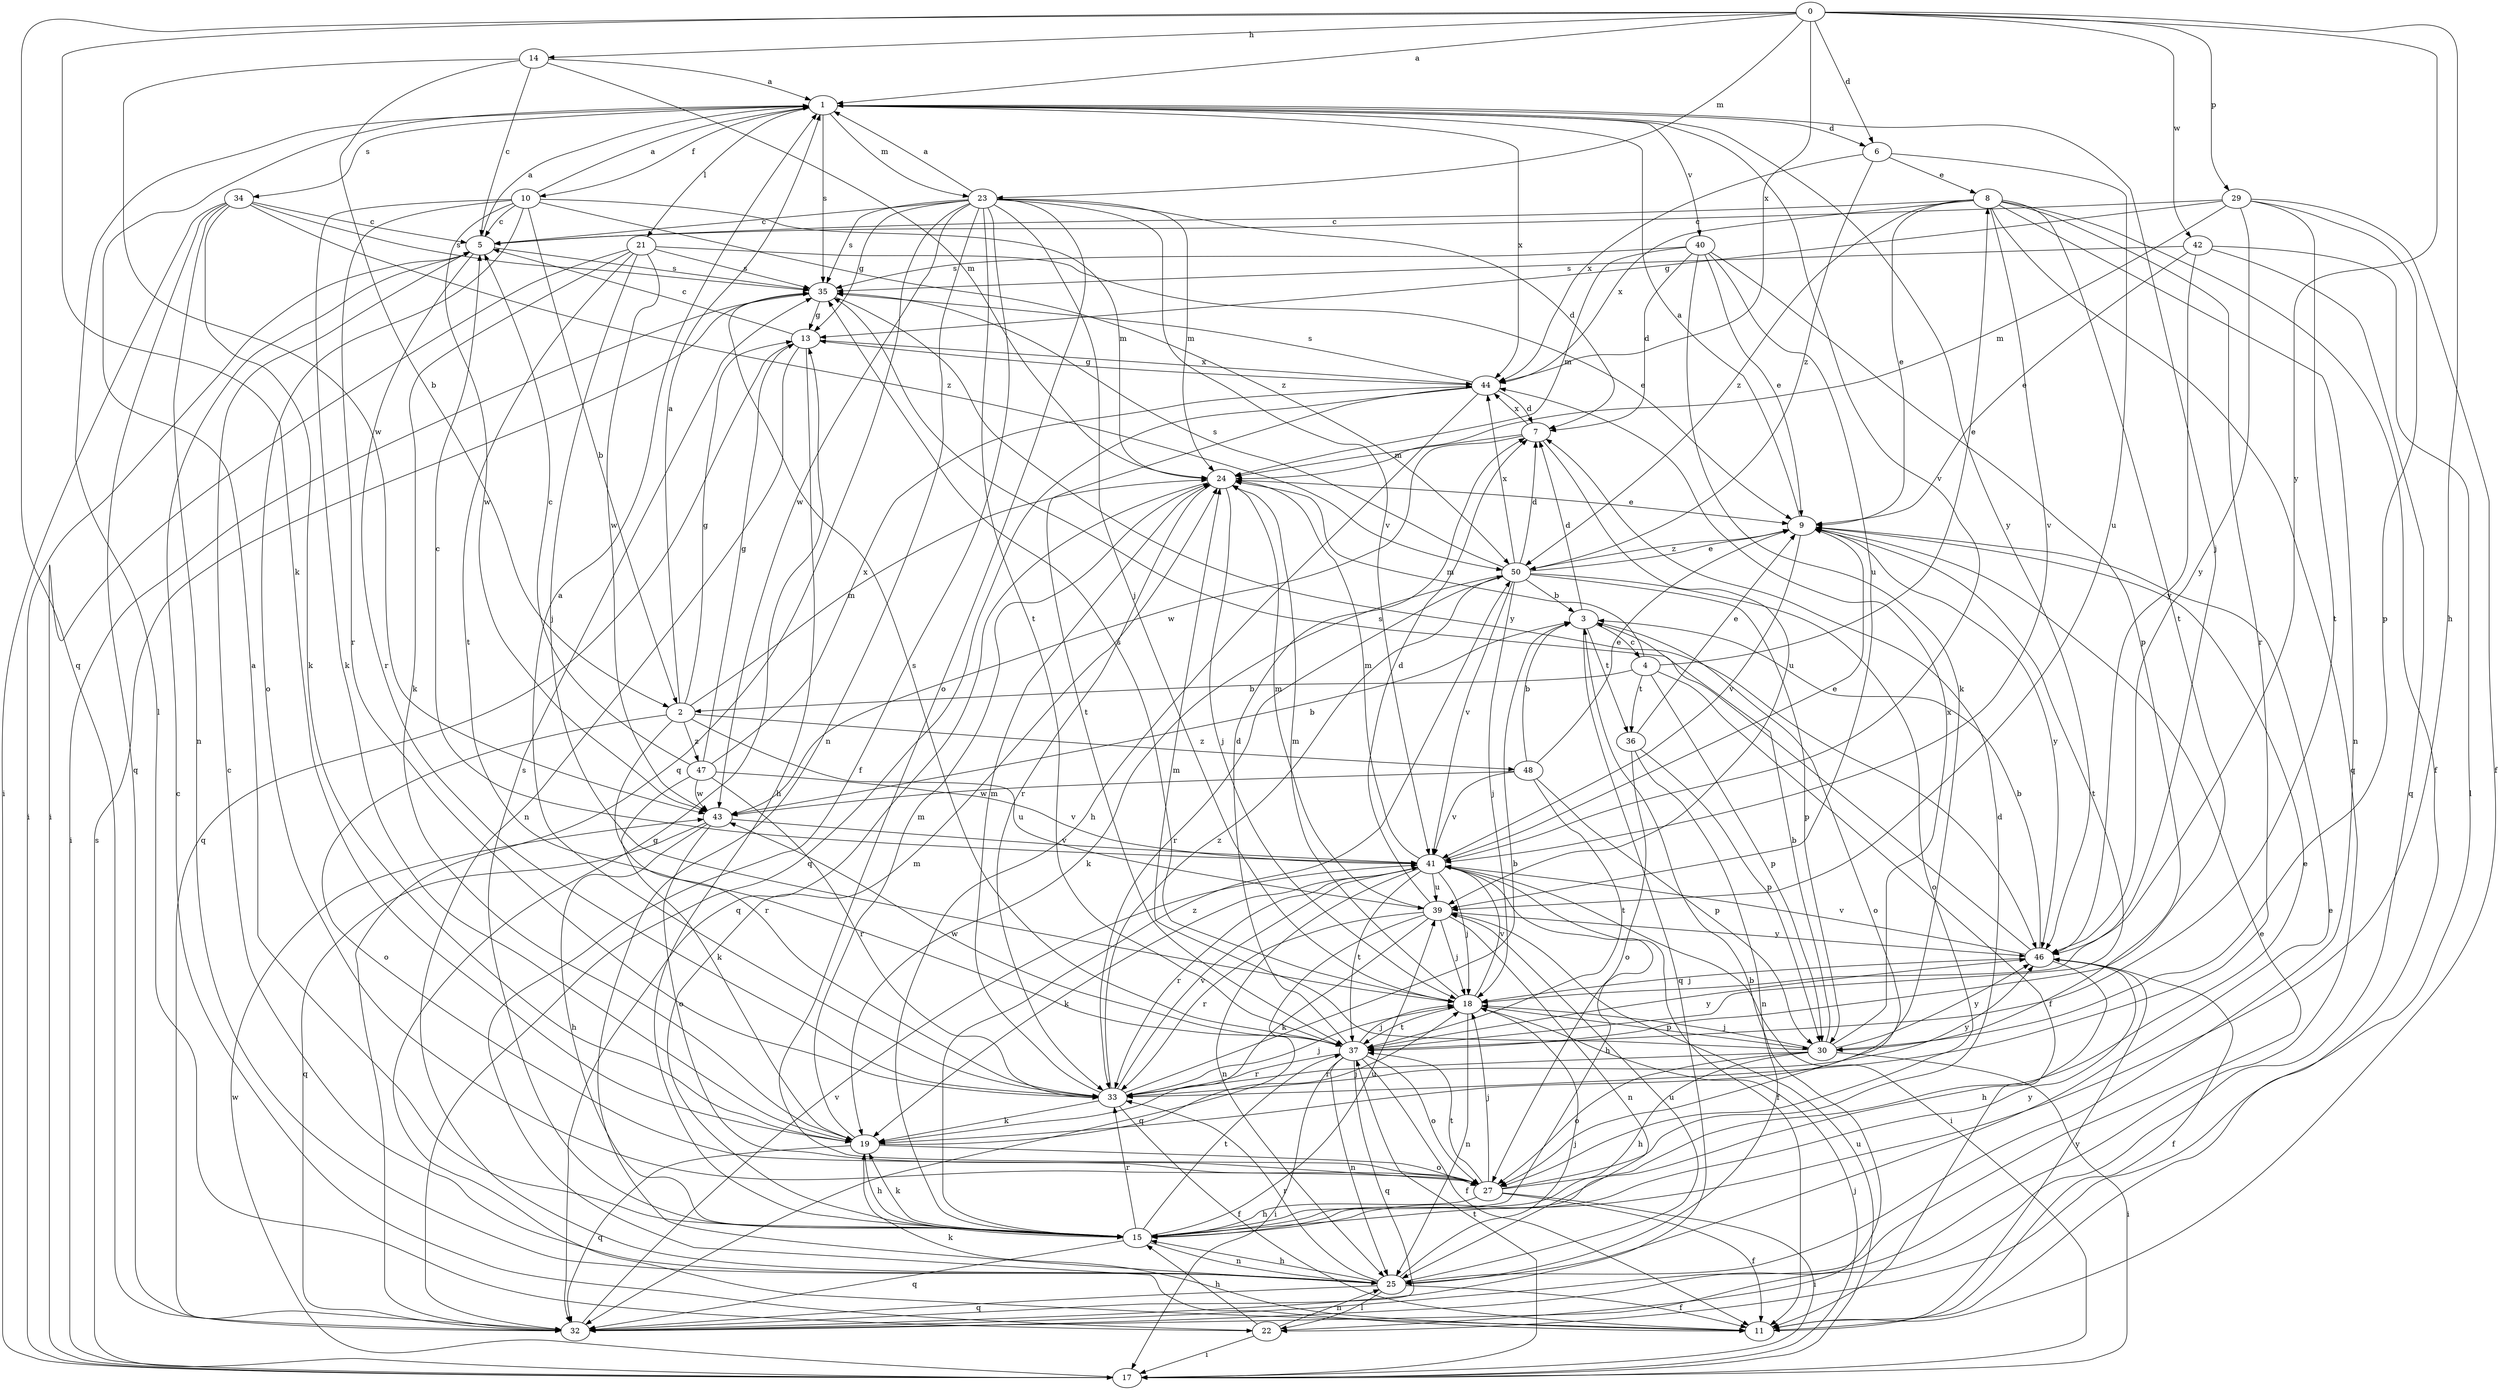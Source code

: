 strict digraph  {
0;
1;
2;
3;
4;
5;
6;
7;
8;
9;
10;
11;
13;
14;
15;
17;
18;
19;
21;
22;
23;
24;
25;
27;
29;
30;
32;
33;
34;
35;
36;
37;
39;
40;
41;
42;
43;
44;
46;
47;
48;
50;
0 -> 1  [label=a];
0 -> 6  [label=d];
0 -> 14  [label=h];
0 -> 15  [label=h];
0 -> 19  [label=k];
0 -> 23  [label=m];
0 -> 29  [label=p];
0 -> 32  [label=q];
0 -> 42  [label=w];
0 -> 44  [label=x];
0 -> 46  [label=y];
1 -> 6  [label=d];
1 -> 10  [label=f];
1 -> 18  [label=j];
1 -> 21  [label=l];
1 -> 22  [label=l];
1 -> 23  [label=m];
1 -> 34  [label=s];
1 -> 35  [label=s];
1 -> 40  [label=v];
1 -> 41  [label=v];
1 -> 44  [label=x];
1 -> 46  [label=y];
2 -> 1  [label=a];
2 -> 13  [label=g];
2 -> 24  [label=m];
2 -> 27  [label=o];
2 -> 33  [label=r];
2 -> 39  [label=u];
2 -> 47  [label=z];
2 -> 48  [label=z];
3 -> 4  [label=c];
3 -> 7  [label=d];
3 -> 27  [label=o];
3 -> 32  [label=q];
3 -> 36  [label=t];
4 -> 2  [label=b];
4 -> 8  [label=e];
4 -> 11  [label=f];
4 -> 24  [label=m];
4 -> 30  [label=p];
4 -> 36  [label=t];
5 -> 1  [label=a];
5 -> 17  [label=i];
5 -> 33  [label=r];
5 -> 35  [label=s];
6 -> 8  [label=e];
6 -> 39  [label=u];
6 -> 44  [label=x];
6 -> 50  [label=z];
7 -> 24  [label=m];
7 -> 39  [label=u];
7 -> 43  [label=w];
7 -> 44  [label=x];
8 -> 5  [label=c];
8 -> 9  [label=e];
8 -> 11  [label=f];
8 -> 25  [label=n];
8 -> 32  [label=q];
8 -> 33  [label=r];
8 -> 37  [label=t];
8 -> 41  [label=v];
8 -> 44  [label=x];
8 -> 50  [label=z];
9 -> 1  [label=a];
9 -> 37  [label=t];
9 -> 41  [label=v];
9 -> 46  [label=y];
9 -> 50  [label=z];
10 -> 1  [label=a];
10 -> 2  [label=b];
10 -> 5  [label=c];
10 -> 19  [label=k];
10 -> 24  [label=m];
10 -> 27  [label=o];
10 -> 33  [label=r];
10 -> 43  [label=w];
10 -> 50  [label=z];
11 -> 13  [label=g];
11 -> 19  [label=k];
11 -> 46  [label=y];
13 -> 5  [label=c];
13 -> 15  [label=h];
13 -> 25  [label=n];
13 -> 32  [label=q];
13 -> 44  [label=x];
14 -> 1  [label=a];
14 -> 2  [label=b];
14 -> 5  [label=c];
14 -> 24  [label=m];
14 -> 43  [label=w];
15 -> 1  [label=a];
15 -> 19  [label=k];
15 -> 24  [label=m];
15 -> 25  [label=n];
15 -> 32  [label=q];
15 -> 33  [label=r];
15 -> 35  [label=s];
15 -> 37  [label=t];
15 -> 39  [label=u];
15 -> 46  [label=y];
15 -> 50  [label=z];
17 -> 18  [label=j];
17 -> 35  [label=s];
17 -> 37  [label=t];
17 -> 39  [label=u];
17 -> 43  [label=w];
18 -> 24  [label=m];
18 -> 25  [label=n];
18 -> 30  [label=p];
18 -> 35  [label=s];
18 -> 37  [label=t];
18 -> 41  [label=v];
19 -> 15  [label=h];
19 -> 18  [label=j];
19 -> 24  [label=m];
19 -> 27  [label=o];
19 -> 32  [label=q];
21 -> 9  [label=e];
21 -> 17  [label=i];
21 -> 18  [label=j];
21 -> 19  [label=k];
21 -> 35  [label=s];
21 -> 37  [label=t];
21 -> 43  [label=w];
22 -> 3  [label=b];
22 -> 5  [label=c];
22 -> 15  [label=h];
22 -> 17  [label=i];
22 -> 25  [label=n];
23 -> 1  [label=a];
23 -> 5  [label=c];
23 -> 7  [label=d];
23 -> 11  [label=f];
23 -> 13  [label=g];
23 -> 18  [label=j];
23 -> 24  [label=m];
23 -> 25  [label=n];
23 -> 27  [label=o];
23 -> 32  [label=q];
23 -> 35  [label=s];
23 -> 37  [label=t];
23 -> 41  [label=v];
23 -> 43  [label=w];
24 -> 9  [label=e];
24 -> 18  [label=j];
24 -> 32  [label=q];
24 -> 33  [label=r];
25 -> 5  [label=c];
25 -> 9  [label=e];
25 -> 11  [label=f];
25 -> 15  [label=h];
25 -> 18  [label=j];
25 -> 22  [label=l];
25 -> 32  [label=q];
25 -> 33  [label=r];
25 -> 39  [label=u];
27 -> 7  [label=d];
27 -> 9  [label=e];
27 -> 11  [label=f];
27 -> 15  [label=h];
27 -> 17  [label=i];
27 -> 18  [label=j];
27 -> 37  [label=t];
29 -> 5  [label=c];
29 -> 11  [label=f];
29 -> 13  [label=g];
29 -> 24  [label=m];
29 -> 30  [label=p];
29 -> 37  [label=t];
29 -> 46  [label=y];
30 -> 3  [label=b];
30 -> 15  [label=h];
30 -> 17  [label=i];
30 -> 18  [label=j];
30 -> 24  [label=m];
30 -> 27  [label=o];
30 -> 33  [label=r];
30 -> 44  [label=x];
30 -> 46  [label=y];
32 -> 9  [label=e];
32 -> 41  [label=v];
33 -> 1  [label=a];
33 -> 3  [label=b];
33 -> 11  [label=f];
33 -> 18  [label=j];
33 -> 19  [label=k];
33 -> 24  [label=m];
33 -> 41  [label=v];
33 -> 46  [label=y];
33 -> 50  [label=z];
34 -> 5  [label=c];
34 -> 17  [label=i];
34 -> 19  [label=k];
34 -> 25  [label=n];
34 -> 32  [label=q];
34 -> 35  [label=s];
34 -> 50  [label=z];
35 -> 13  [label=g];
35 -> 17  [label=i];
35 -> 46  [label=y];
36 -> 9  [label=e];
36 -> 25  [label=n];
36 -> 27  [label=o];
36 -> 30  [label=p];
37 -> 7  [label=d];
37 -> 11  [label=f];
37 -> 17  [label=i];
37 -> 18  [label=j];
37 -> 25  [label=n];
37 -> 27  [label=o];
37 -> 32  [label=q];
37 -> 33  [label=r];
37 -> 35  [label=s];
37 -> 43  [label=w];
37 -> 46  [label=y];
39 -> 7  [label=d];
39 -> 18  [label=j];
39 -> 19  [label=k];
39 -> 24  [label=m];
39 -> 25  [label=n];
39 -> 32  [label=q];
39 -> 33  [label=r];
39 -> 46  [label=y];
40 -> 7  [label=d];
40 -> 9  [label=e];
40 -> 19  [label=k];
40 -> 24  [label=m];
40 -> 30  [label=p];
40 -> 35  [label=s];
40 -> 39  [label=u];
41 -> 5  [label=c];
41 -> 9  [label=e];
41 -> 11  [label=f];
41 -> 15  [label=h];
41 -> 17  [label=i];
41 -> 18  [label=j];
41 -> 19  [label=k];
41 -> 24  [label=m];
41 -> 25  [label=n];
41 -> 33  [label=r];
41 -> 37  [label=t];
41 -> 39  [label=u];
42 -> 9  [label=e];
42 -> 22  [label=l];
42 -> 32  [label=q];
42 -> 35  [label=s];
42 -> 46  [label=y];
43 -> 3  [label=b];
43 -> 15  [label=h];
43 -> 27  [label=o];
43 -> 32  [label=q];
43 -> 41  [label=v];
44 -> 7  [label=d];
44 -> 13  [label=g];
44 -> 15  [label=h];
44 -> 32  [label=q];
44 -> 35  [label=s];
44 -> 37  [label=t];
46 -> 3  [label=b];
46 -> 11  [label=f];
46 -> 15  [label=h];
46 -> 18  [label=j];
46 -> 35  [label=s];
46 -> 41  [label=v];
47 -> 5  [label=c];
47 -> 13  [label=g];
47 -> 19  [label=k];
47 -> 33  [label=r];
47 -> 41  [label=v];
47 -> 43  [label=w];
47 -> 44  [label=x];
48 -> 3  [label=b];
48 -> 9  [label=e];
48 -> 30  [label=p];
48 -> 37  [label=t];
48 -> 41  [label=v];
48 -> 43  [label=w];
50 -> 3  [label=b];
50 -> 7  [label=d];
50 -> 9  [label=e];
50 -> 18  [label=j];
50 -> 19  [label=k];
50 -> 27  [label=o];
50 -> 30  [label=p];
50 -> 33  [label=r];
50 -> 35  [label=s];
50 -> 41  [label=v];
50 -> 44  [label=x];
}
